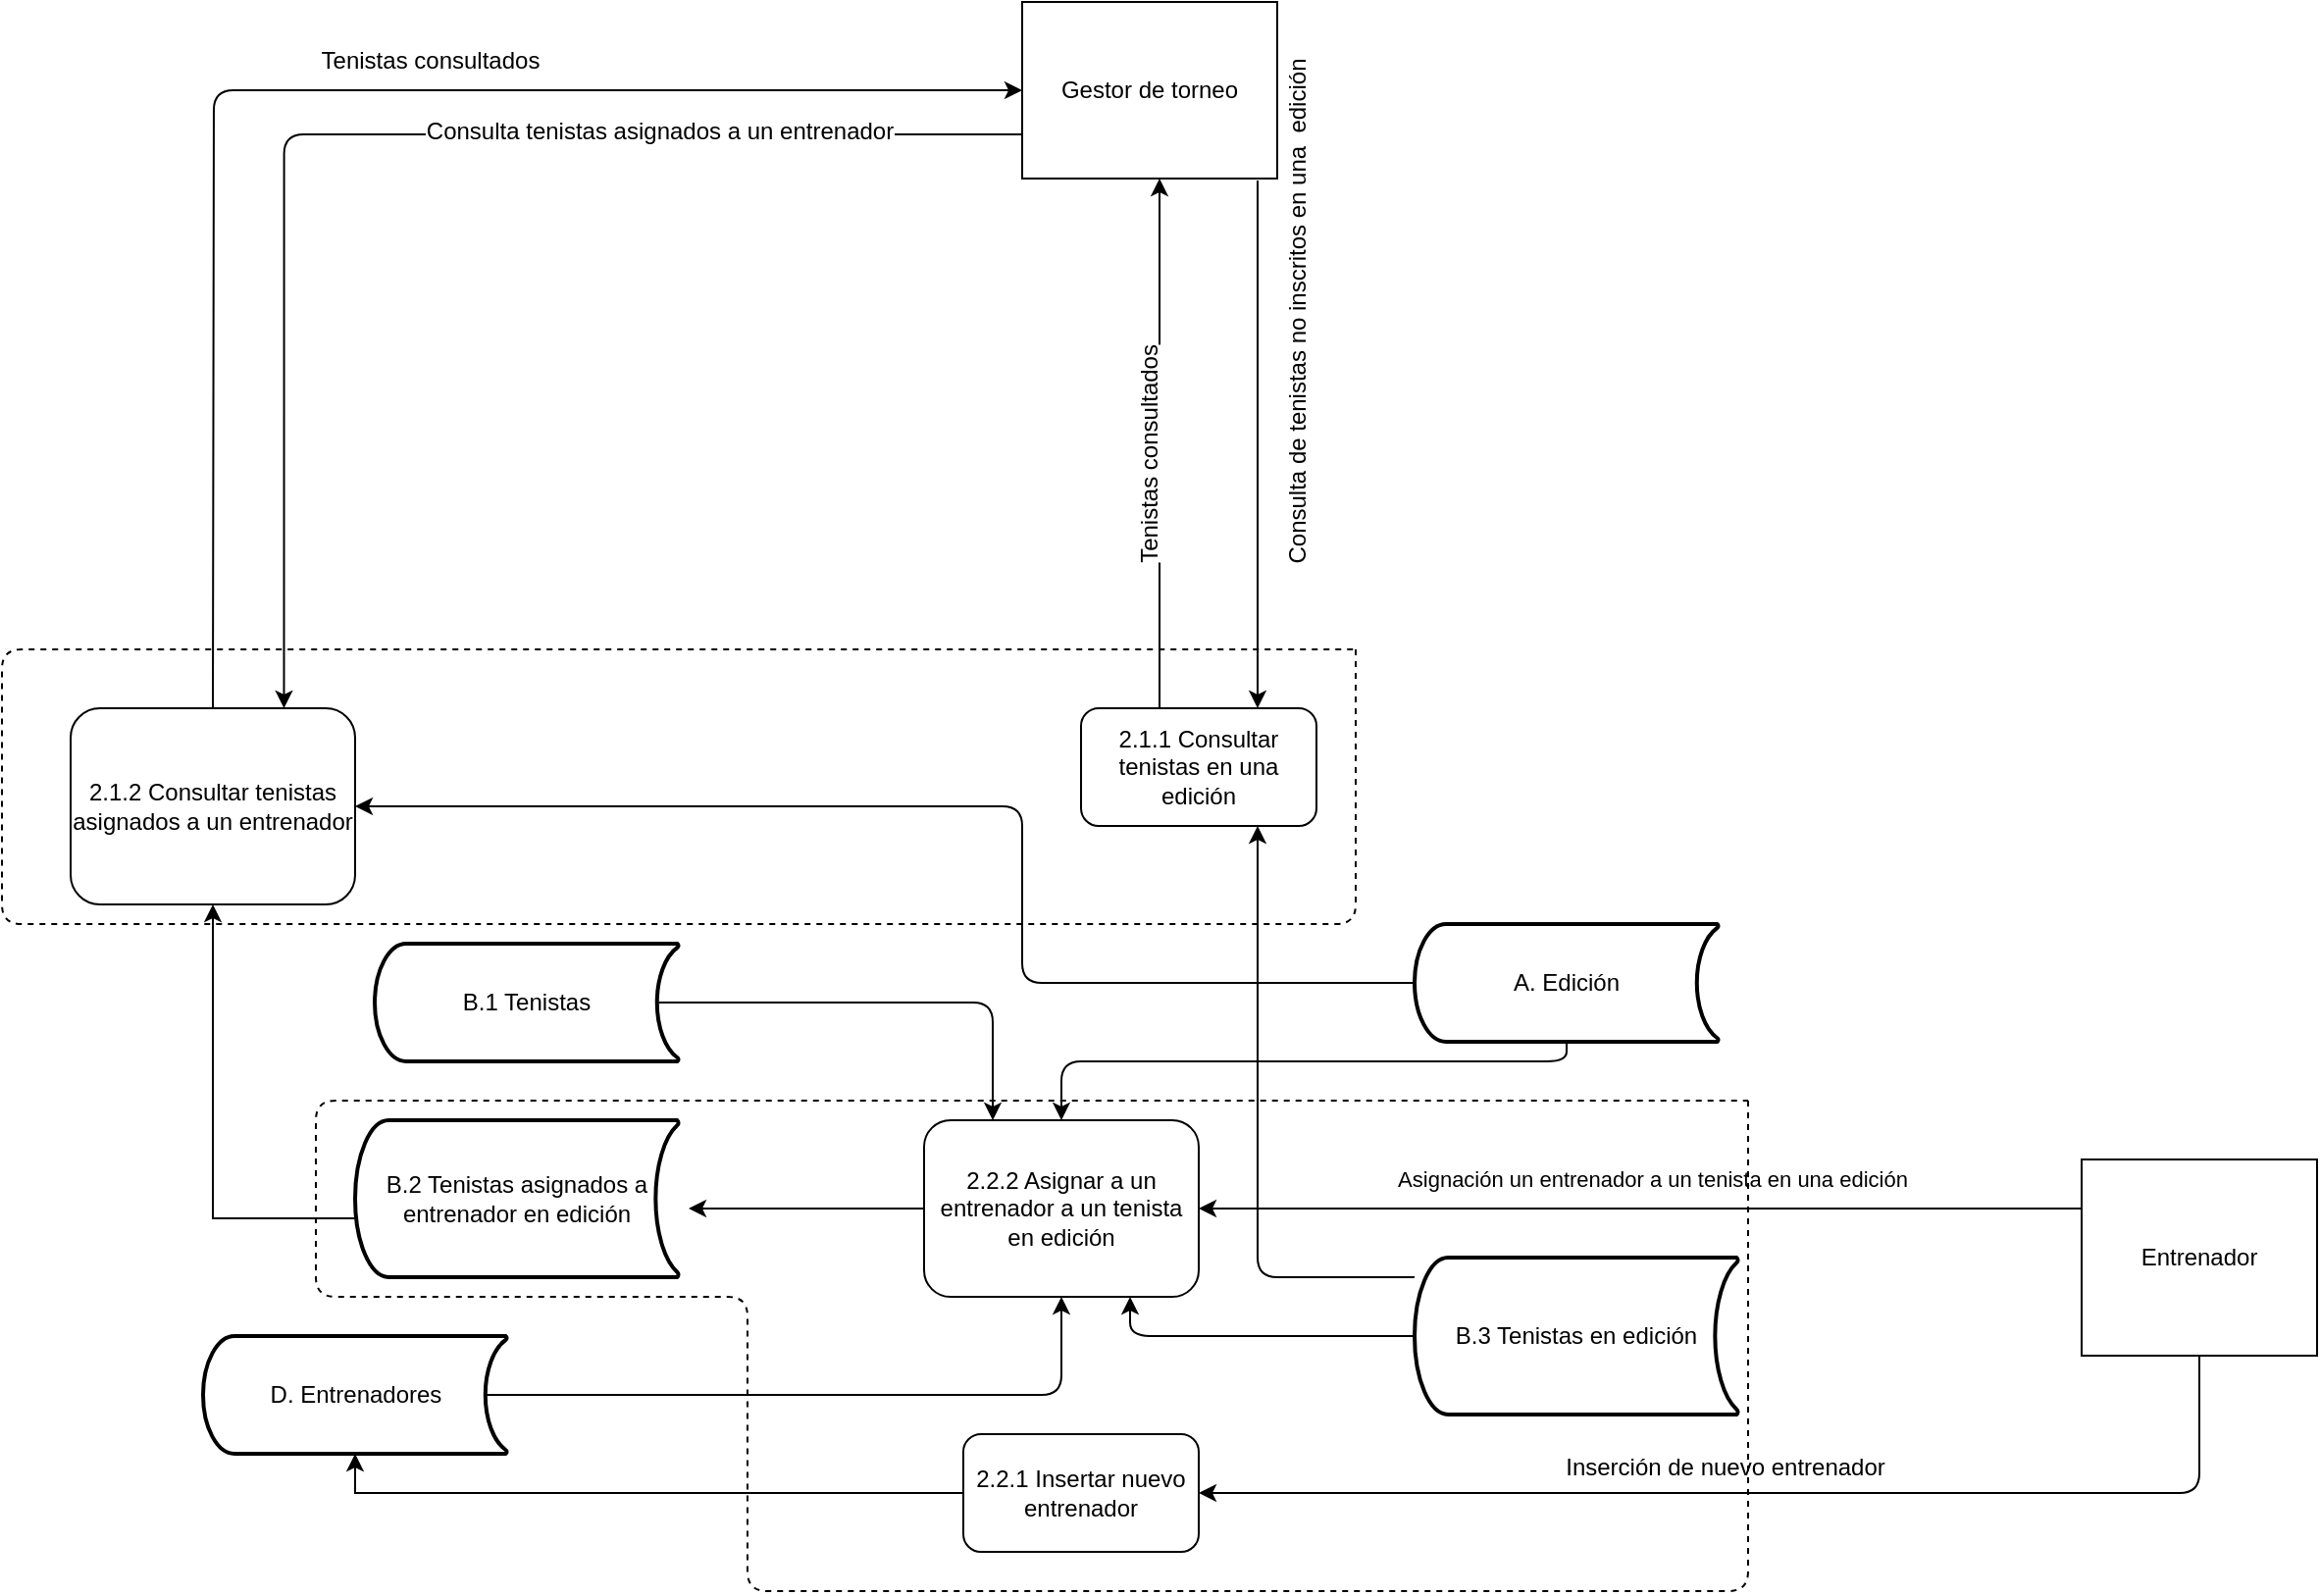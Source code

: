 <mxfile version="12.3.9" type="google" pages="1"><diagram id="H2ro7p_M5ZFNjMfVK9sJ" name="Page-1"><mxGraphModel dx="1365" dy="1465" grid="1" gridSize="10" guides="1" tooltips="1" connect="1" arrows="1" fold="1" page="1" pageScale="1" pageWidth="827" pageHeight="1169" math="0" shadow="0"><root><mxCell id="0"/><mxCell id="1" parent="0"/><mxCell id="FivMhjXSjXp2NrQphXgU-2" value="Gestor de torneo" style="rounded=0;whiteSpace=wrap;html=1;" parent="1" vertex="1"><mxGeometry x="480" y="-260" width="130" height="90" as="geometry"/></mxCell><mxCell id="FivMhjXSjXp2NrQphXgU-3" style="edgeStyle=orthogonalEdgeStyle;rounded=1;orthogonalLoop=1;jettySize=auto;html=1;entryX=1;entryY=0.5;entryDx=0;entryDy=0;" parent="1" source="FivMhjXSjXp2NrQphXgU-5" target="1l0NhwHMnyymAsJ4btfO-8" edge="1"><mxGeometry relative="1" as="geometry"><mxPoint x="600" y="400" as="targetPoint"/><Array as="points"><mxPoint x="1080" y="500"/></Array></mxGeometry></mxCell><mxCell id="FivMhjXSjXp2NrQphXgU-4" value="Inserción de nuevo entrenador" style="text;html=1;resizable=0;points=[];align=center;verticalAlign=middle;labelBackgroundColor=#ffffff;" parent="FivMhjXSjXp2NrQphXgU-3" vertex="1" connectable="0"><mxGeometry x="0.094" y="2" relative="1" as="geometry"><mxPoint x="5" y="-15" as="offset"/></mxGeometry></mxCell><mxCell id="FivMhjXSjXp2NrQphXgU-5" value="Entrenador" style="rounded=0;whiteSpace=wrap;html=1;" parent="1" vertex="1"><mxGeometry x="1020" y="330" width="120" height="100" as="geometry"/></mxCell><mxCell id="FivMhjXSjXp2NrQphXgU-6" value="&lt;div&gt;Asignación un entrenador a un tenista en una edición&lt;/div&gt;" style="endArrow=classic;html=1;exitX=0;exitY=0.25;exitDx=0;exitDy=0;entryX=1;entryY=0.5;entryDx=0;entryDy=0;" parent="1" source="FivMhjXSjXp2NrQphXgU-5" target="1l0NhwHMnyymAsJ4btfO-9" edge="1"><mxGeometry x="-0.024" y="-15" width="50" height="50" relative="1" as="geometry"><mxPoint x="990" y="255" as="sourcePoint"/><mxPoint x="520" y="295" as="targetPoint"/><Array as="points"/><mxPoint as="offset"/></mxGeometry></mxCell><mxCell id="FivMhjXSjXp2NrQphXgU-7" value="" style="endArrow=classic;html=1;entryX=0.75;entryY=0;entryDx=0;entryDy=0;exitX=0;exitY=0.75;exitDx=0;exitDy=0;edgeStyle=orthogonalEdgeStyle;" parent="1" target="1l0NhwHMnyymAsJ4btfO-2" edge="1" source="FivMhjXSjXp2NrQphXgU-2"><mxGeometry width="50" height="50" relative="1" as="geometry"><mxPoint x="480" y="-160" as="sourcePoint"/><mxPoint x="490" y="210" as="targetPoint"/></mxGeometry></mxCell><mxCell id="FivMhjXSjXp2NrQphXgU-8" value="&lt;div&gt;Consulta tenistas asignados a un entrenador&lt;/div&gt;" style="text;html=1;resizable=0;points=[];align=center;verticalAlign=middle;labelBackgroundColor=#ffffff;rotation=0;" parent="FivMhjXSjXp2NrQphXgU-7" vertex="1" connectable="0"><mxGeometry x="0.321" y="-1" relative="1" as="geometry"><mxPoint x="192" y="-67" as="offset"/></mxGeometry></mxCell><mxCell id="FivMhjXSjXp2NrQphXgU-9" value="" style="endArrow=classic;html=1;rounded=1;entryX=0.75;entryY=0;entryDx=0;entryDy=0;" parent="1" target="1l0NhwHMnyymAsJ4btfO-1" edge="1"><mxGeometry width="50" height="50" relative="1" as="geometry"><mxPoint x="600" y="-169" as="sourcePoint"/><mxPoint x="580" y="225" as="targetPoint"/><Array as="points"><mxPoint x="600" y="-110"/><mxPoint x="600"/></Array></mxGeometry></mxCell><mxCell id="FivMhjXSjXp2NrQphXgU-10" value="&lt;div&gt;Consulta de tenistas no inscritos en una&amp;nbsp; edición&lt;/div&gt;" style="text;html=1;resizable=0;points=[];align=center;verticalAlign=middle;labelBackgroundColor=#ffffff;direction=south;rotation=-90;" parent="FivMhjXSjXp2NrQphXgU-9" vertex="1" connectable="0"><mxGeometry x="-0.196" y="1" relative="1" as="geometry"><mxPoint x="19" y="-41" as="offset"/></mxGeometry></mxCell><mxCell id="FivMhjXSjXp2NrQphXgU-11" value="" style="endArrow=classic;html=1;fillColor=#f8cecc;strokeColor=#000000;exitX=0;exitY=0.5;exitDx=0;exitDy=0;" parent="1" source="1l0NhwHMnyymAsJ4btfO-1" edge="1"><mxGeometry width="50" height="50" relative="1" as="geometry"><mxPoint x="550" y="220" as="sourcePoint"/><mxPoint x="550" y="-170" as="targetPoint"/><Array as="points"><mxPoint x="550" y="120"/></Array></mxGeometry></mxCell><mxCell id="FivMhjXSjXp2NrQphXgU-12" value="&lt;div&gt;Tenistas consultados&lt;/div&gt;" style="text;html=1;resizable=0;points=[];align=center;verticalAlign=middle;labelBackgroundColor=#ffffff;rotation=-90;" parent="FivMhjXSjXp2NrQphXgU-11" vertex="1" connectable="0"><mxGeometry x="0.295" y="-4" relative="1" as="geometry"><mxPoint x="-9" y="24" as="offset"/></mxGeometry></mxCell><mxCell id="FivMhjXSjXp2NrQphXgU-13" value="" style="endArrow=classic;html=1;exitX=0.5;exitY=0;exitDx=0;exitDy=0;" parent="1" source="1l0NhwHMnyymAsJ4btfO-2" target="FivMhjXSjXp2NrQphXgU-2" edge="1"><mxGeometry width="50" height="50" relative="1" as="geometry"><mxPoint x="523" y="220" as="sourcePoint"/><mxPoint x="523" y="-168" as="targetPoint"/><Array as="points"><mxPoint x="68" y="-215"/></Array></mxGeometry></mxCell><mxCell id="FivMhjXSjXp2NrQphXgU-14" value="Tenistas consultados" style="text;html=1;resizable=0;points=[];align=center;verticalAlign=middle;labelBackgroundColor=#ffffff;rotation=0;" parent="FivMhjXSjXp2NrQphXgU-13" vertex="1" connectable="0"><mxGeometry x="0.745" y="-3" relative="1" as="geometry"><mxPoint x="-210" y="-18" as="offset"/></mxGeometry></mxCell><mxCell id="sfRecfn2AdUsMV9Wmbo5-15" style="edgeStyle=orthogonalEdgeStyle;rounded=1;orthogonalLoop=1;jettySize=auto;html=1;entryX=0.25;entryY=0;entryDx=0;entryDy=0;exitX=0.93;exitY=0.5;exitDx=0;exitDy=0;exitPerimeter=0;" parent="1" source="FivMhjXSjXp2NrQphXgU-16" target="1l0NhwHMnyymAsJ4btfO-9" edge="1"><mxGeometry relative="1" as="geometry"><Array as="points"><mxPoint x="465" y="250"/></Array></mxGeometry></mxCell><mxCell id="FivMhjXSjXp2NrQphXgU-16" value="B.1 Tenistas" style="strokeWidth=2;html=1;shape=mxgraph.flowchart.stored_data;whiteSpace=wrap;" parent="1" vertex="1"><mxGeometry x="150" y="220" width="155" height="60" as="geometry"/></mxCell><mxCell id="FivMhjXSjXp2NrQphXgU-20" value="D. Entrenadores " style="strokeWidth=2;html=1;shape=mxgraph.flowchart.stored_data;whiteSpace=wrap;" parent="1" vertex="1"><mxGeometry x="62.5" y="420" width="155" height="60" as="geometry"/></mxCell><mxCell id="1l0NhwHMnyymAsJ4btfO-2" value="2.1.2 Consultar tenistas asignados a un entrenador" style="rounded=1;whiteSpace=wrap;html=1;" parent="1" vertex="1"><mxGeometry x="-5" y="100" width="145" height="100" as="geometry"/></mxCell><mxCell id="1l0NhwHMnyymAsJ4btfO-10" style="edgeStyle=orthogonalEdgeStyle;rounded=0;orthogonalLoop=1;jettySize=auto;html=1;entryX=0.5;entryY=1;entryDx=0;entryDy=0;entryPerimeter=0;" parent="1" source="1l0NhwHMnyymAsJ4btfO-8" target="FivMhjXSjXp2NrQphXgU-20" edge="1"><mxGeometry relative="1" as="geometry"/></mxCell><mxCell id="1l0NhwHMnyymAsJ4btfO-8" value="2.2.1 Insertar nuevo entrenador" style="rounded=1;whiteSpace=wrap;html=1;" parent="1" vertex="1"><mxGeometry x="450" y="470" width="120" height="60" as="geometry"/></mxCell><mxCell id="sfRecfn2AdUsMV9Wmbo5-8" style="edgeStyle=orthogonalEdgeStyle;rounded=0;orthogonalLoop=1;jettySize=auto;html=1;" parent="1" source="1l0NhwHMnyymAsJ4btfO-9" edge="1"><mxGeometry relative="1" as="geometry"><mxPoint x="310" y="355" as="targetPoint"/></mxGeometry></mxCell><mxCell id="1l0NhwHMnyymAsJ4btfO-9" value="2.2.2 Asignar a un entrenador a un tenista en edición" style="rounded=1;whiteSpace=wrap;html=1;" parent="1" vertex="1"><mxGeometry x="430" y="310" width="140" height="90" as="geometry"/></mxCell><mxCell id="1l0NhwHMnyymAsJ4btfO-11" value="" style="endArrow=none;dashed=1;html=1;" parent="1" edge="1"><mxGeometry width="50" height="50" relative="1" as="geometry"><mxPoint x="650" y="70" as="sourcePoint"/><mxPoint x="650" y="70" as="targetPoint"/><Array as="points"><mxPoint x="650" y="210"/><mxPoint x="-40" y="210"/><mxPoint x="-40" y="70"/></Array></mxGeometry></mxCell><mxCell id="1l0NhwHMnyymAsJ4btfO-12" value="" style="endArrow=none;dashed=1;html=1;" parent="1" edge="1"><mxGeometry width="50" height="50" relative="1" as="geometry"><mxPoint x="850" y="300" as="sourcePoint"/><mxPoint x="850" y="300" as="targetPoint"/><Array as="points"><mxPoint x="850" y="550"/><mxPoint x="340" y="550"/><mxPoint x="340" y="400"/><mxPoint x="120" y="400"/><mxPoint x="120" y="300"/></Array></mxGeometry></mxCell><mxCell id="wHiGYsnidni43OfyiRV0-3" style="edgeStyle=orthogonalEdgeStyle;rounded=0;orthogonalLoop=1;jettySize=auto;html=1;entryX=0.5;entryY=1;entryDx=0;entryDy=0;" parent="1" source="sfRecfn2AdUsMV9Wmbo5-2" target="1l0NhwHMnyymAsJ4btfO-2" edge="1"><mxGeometry relative="1" as="geometry"><Array as="points"><mxPoint x="68" y="360"/></Array></mxGeometry></mxCell><mxCell id="sfRecfn2AdUsMV9Wmbo5-2" value="B.2 Tenistas asignados a entrenador en edición" style="strokeWidth=2;html=1;shape=mxgraph.flowchart.stored_data;whiteSpace=wrap;" parent="1" vertex="1"><mxGeometry x="140" y="310" width="165" height="80" as="geometry"/></mxCell><mxCell id="sfRecfn2AdUsMV9Wmbo5-10" style="edgeStyle=orthogonalEdgeStyle;rounded=1;orthogonalLoop=1;jettySize=auto;html=1;entryX=0.5;entryY=0;entryDx=0;entryDy=0;" parent="1" source="sfRecfn2AdUsMV9Wmbo5-6" target="1l0NhwHMnyymAsJ4btfO-9" edge="1"><mxGeometry relative="1" as="geometry"><Array as="points"><mxPoint x="758" y="280"/><mxPoint x="500" y="280"/></Array></mxGeometry></mxCell><mxCell id="wHiGYsnidni43OfyiRV0-1" style="edgeStyle=orthogonalEdgeStyle;rounded=1;orthogonalLoop=1;jettySize=auto;html=1;entryX=1;entryY=0.5;entryDx=0;entryDy=0;exitX=0;exitY=0.5;exitDx=0;exitDy=0;exitPerimeter=0;" parent="1" source="sfRecfn2AdUsMV9Wmbo5-6" target="1l0NhwHMnyymAsJ4btfO-2" edge="1"><mxGeometry relative="1" as="geometry"><Array as="points"><mxPoint x="480" y="240"/><mxPoint x="480" y="150"/></Array></mxGeometry></mxCell><mxCell id="sfRecfn2AdUsMV9Wmbo5-6" value="A. Edición" style="strokeWidth=2;html=1;shape=mxgraph.flowchart.stored_data;whiteSpace=wrap;" parent="1" vertex="1"><mxGeometry x="680" y="210" width="155" height="60" as="geometry"/></mxCell><mxCell id="DUUjzcIssL2-5zs6daz5-2" value="" style="endArrow=classic;html=1;exitX=0.93;exitY=0.5;exitDx=0;exitDy=0;exitPerimeter=0;entryX=0.5;entryY=1;entryDx=0;entryDy=0;" parent="1" source="FivMhjXSjXp2NrQphXgU-20" target="1l0NhwHMnyymAsJ4btfO-9" edge="1"><mxGeometry width="50" height="50" relative="1" as="geometry"><mxPoint x="320" y="790" as="sourcePoint"/><mxPoint x="370" y="740" as="targetPoint"/><Array as="points"><mxPoint x="500" y="450"/></Array></mxGeometry></mxCell><mxCell id="1ieE1t-Mf_F54AGt6O-H-2" style="edgeStyle=orthogonalEdgeStyle;rounded=1;orthogonalLoop=1;jettySize=auto;html=1;entryX=0.75;entryY=1;entryDx=0;entryDy=0;" parent="1" source="1ieE1t-Mf_F54AGt6O-H-1" target="1l0NhwHMnyymAsJ4btfO-9" edge="1"><mxGeometry relative="1" as="geometry"/></mxCell><mxCell id="TH3c1BVqr8g8r0b-Kbqs-2" style="edgeStyle=orthogonalEdgeStyle;rounded=1;orthogonalLoop=1;jettySize=auto;html=1;entryX=0.75;entryY=1;entryDx=0;entryDy=0;" parent="1" source="1ieE1t-Mf_F54AGt6O-H-1" target="1l0NhwHMnyymAsJ4btfO-1" edge="1"><mxGeometry relative="1" as="geometry"><Array as="points"><mxPoint x="600" y="390"/></Array></mxGeometry></mxCell><mxCell id="1ieE1t-Mf_F54AGt6O-H-1" value="B.3 Tenistas en edición" style="strokeWidth=2;html=1;shape=mxgraph.flowchart.stored_data;whiteSpace=wrap;" parent="1" vertex="1"><mxGeometry x="680" y="380" width="165" height="80" as="geometry"/></mxCell><mxCell id="1l0NhwHMnyymAsJ4btfO-1" value="2.1.1 Consultar tenistas en una edición" style="rounded=1;whiteSpace=wrap;html=1;" parent="1" vertex="1"><mxGeometry x="510" y="100" width="120" height="60" as="geometry"/></mxCell></root></mxGraphModel></diagram></mxfile>